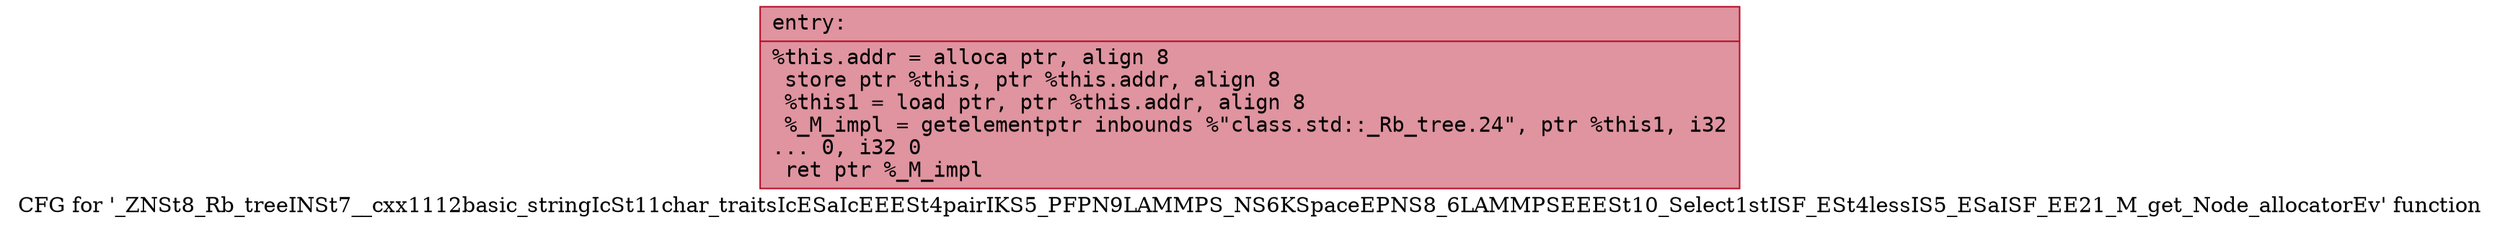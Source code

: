 digraph "CFG for '_ZNSt8_Rb_treeINSt7__cxx1112basic_stringIcSt11char_traitsIcESaIcEEESt4pairIKS5_PFPN9LAMMPS_NS6KSpaceEPNS8_6LAMMPSEEESt10_Select1stISF_ESt4lessIS5_ESaISF_EE21_M_get_Node_allocatorEv' function" {
	label="CFG for '_ZNSt8_Rb_treeINSt7__cxx1112basic_stringIcSt11char_traitsIcESaIcEEESt4pairIKS5_PFPN9LAMMPS_NS6KSpaceEPNS8_6LAMMPSEEESt10_Select1stISF_ESt4lessIS5_ESaISF_EE21_M_get_Node_allocatorEv' function";

	Node0x563a5e1a2750 [shape=record,color="#b70d28ff", style=filled, fillcolor="#b70d2870" fontname="Courier",label="{entry:\l|  %this.addr = alloca ptr, align 8\l  store ptr %this, ptr %this.addr, align 8\l  %this1 = load ptr, ptr %this.addr, align 8\l  %_M_impl = getelementptr inbounds %\"class.std::_Rb_tree.24\", ptr %this1, i32\l... 0, i32 0\l  ret ptr %_M_impl\l}"];
}
